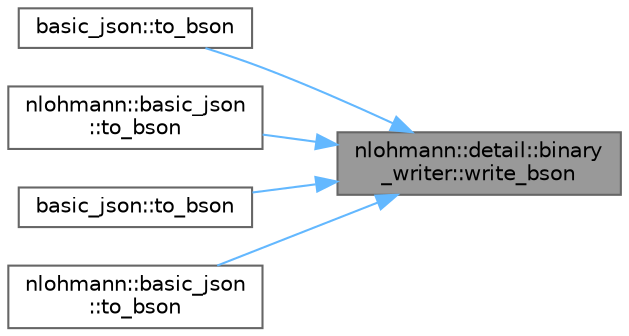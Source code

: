 digraph "nlohmann::detail::binary_writer::write_bson"
{
 // LATEX_PDF_SIZE
  bgcolor="transparent";
  edge [fontname=Helvetica,fontsize=10,labelfontname=Helvetica,labelfontsize=10];
  node [fontname=Helvetica,fontsize=10,shape=box,height=0.2,width=0.4];
  rankdir="RL";
  Node1 [id="Node000001",label="nlohmann::detail::binary\l_writer::write_bson",height=0.2,width=0.4,color="gray40", fillcolor="grey60", style="filled", fontcolor="black",tooltip=" "];
  Node1 -> Node2 [id="edge1_Node000001_Node000002",dir="back",color="steelblue1",style="solid",tooltip=" "];
  Node2 [id="Node000002",label="basic_json::to_bson",height=0.2,width=0.4,color="grey40", fillcolor="white", style="filled",URL="$classbasic__json.html#a71794547dde3dd67e444aa45131ca861",tooltip="create a BSON serialization of a given JSON value"];
  Node1 -> Node3 [id="edge2_Node000001_Node000003",dir="back",color="steelblue1",style="solid",tooltip=" "];
  Node3 [id="Node000003",label="nlohmann::basic_json\l::to_bson",height=0.2,width=0.4,color="grey40", fillcolor="white", style="filled",URL="$classnlohmann_1_1basic__json.html#a9ebed178fb7dad1a574bcb7c361fb1b8",tooltip="create a BSON serialization of a given JSON value"];
  Node1 -> Node4 [id="edge3_Node000001_Node000004",dir="back",color="steelblue1",style="solid",tooltip=" "];
  Node4 [id="Node000004",label="basic_json::to_bson",height=0.2,width=0.4,color="grey40", fillcolor="white", style="filled",URL="$classbasic__json.html#afd718b745034da1f4eea4c69f45cebda",tooltip="create a BSON serialization of a given JSON value"];
  Node1 -> Node5 [id="edge4_Node000001_Node000005",dir="back",color="steelblue1",style="solid",tooltip=" "];
  Node5 [id="Node000005",label="nlohmann::basic_json\l::to_bson",height=0.2,width=0.4,color="grey40", fillcolor="white", style="filled",URL="$classnlohmann_1_1basic__json.html#a4a9babd6635e3f7d4af3dec0635073c5",tooltip="create a BSON serialization of a given JSON value"];
}
